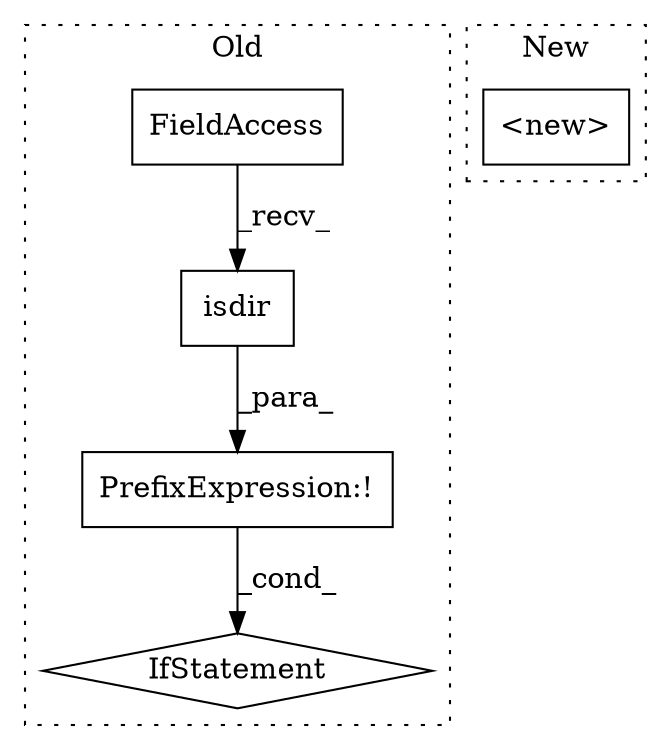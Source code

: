 digraph G {
subgraph cluster0 {
1 [label="isdir" a="32" s="3088,3100" l="6,1" shape="box"];
3 [label="PrefixExpression:!" a="38" s="3079" l="1" shape="box"];
4 [label="FieldAccess" a="22" s="3080" l="7" shape="box"];
5 [label="IfStatement" a="25" s="3075,3145" l="4,2" shape="diamond"];
label = "Old";
style="dotted";
}
subgraph cluster1 {
2 [label="<new>" a="14" s="2893" l="45" shape="box"];
label = "New";
style="dotted";
}
1 -> 3 [label="_para_"];
3 -> 5 [label="_cond_"];
4 -> 1 [label="_recv_"];
}